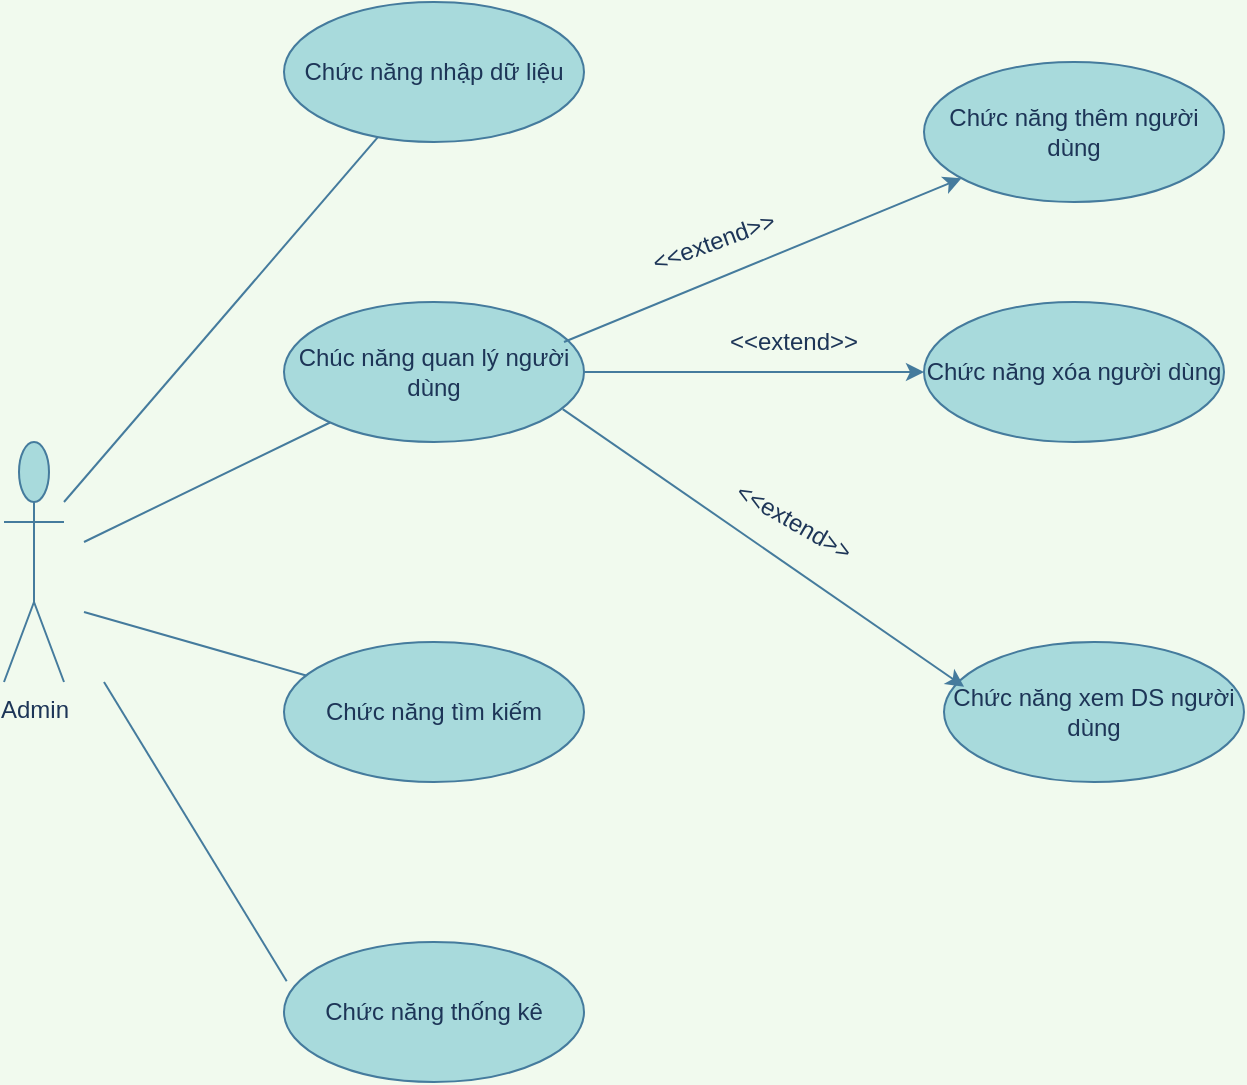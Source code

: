 <mxfile version="13.8.0" type="github">
  <diagram id="_0S1Eu3I8zuwVnwXYtsV" name="Page-1">
    <mxGraphModel dx="768" dy="415" grid="1" gridSize="10" guides="1" tooltips="1" connect="1" arrows="1" fold="1" page="1" pageScale="1" pageWidth="850" pageHeight="1100" background="#F1FAEE" math="0" shadow="0">
      <root>
        <mxCell id="0" />
        <mxCell id="1" parent="0" />
        <mxCell id="t91lsTx7yEC4QI36TYoj-1" value="Admin&lt;br&gt;" style="shape=umlActor;verticalLabelPosition=bottom;verticalAlign=top;html=1;outlineConnect=0;fillColor=#A8DADC;strokeColor=#457B9D;fontColor=#1D3557;" parent="1" vertex="1">
          <mxGeometry x="50" y="300" width="30" height="120" as="geometry" />
        </mxCell>
        <mxCell id="t91lsTx7yEC4QI36TYoj-2" value="Chức năng nhập dữ liệu" style="ellipse;whiteSpace=wrap;html=1;fillColor=#A8DADC;strokeColor=#457B9D;fontColor=#1D3557;" parent="1" vertex="1">
          <mxGeometry x="190" y="80" width="150" height="70" as="geometry" />
        </mxCell>
        <mxCell id="t91lsTx7yEC4QI36TYoj-4" value="Chúc năng quan lý người dùng" style="ellipse;whiteSpace=wrap;html=1;fillColor=#A8DADC;strokeColor=#457B9D;fontColor=#1D3557;" parent="1" vertex="1">
          <mxGeometry x="190" y="230" width="150" height="70" as="geometry" />
        </mxCell>
        <mxCell id="t91lsTx7yEC4QI36TYoj-5" value="Chức năng tìm kiếm" style="ellipse;whiteSpace=wrap;html=1;fillColor=#A8DADC;strokeColor=#457B9D;fontColor=#1D3557;" parent="1" vertex="1">
          <mxGeometry x="190" y="400" width="150" height="70" as="geometry" />
        </mxCell>
        <mxCell id="t91lsTx7yEC4QI36TYoj-6" value="Chức năng thống kê" style="ellipse;whiteSpace=wrap;html=1;fillColor=#A8DADC;strokeColor=#457B9D;fontColor=#1D3557;" parent="1" vertex="1">
          <mxGeometry x="190" y="550" width="150" height="70" as="geometry" />
        </mxCell>
        <mxCell id="t91lsTx7yEC4QI36TYoj-7" value="Chức năng thêm người dùng" style="ellipse;whiteSpace=wrap;html=1;fillColor=#A8DADC;strokeColor=#457B9D;fontColor=#1D3557;" parent="1" vertex="1">
          <mxGeometry x="510" y="110" width="150" height="70" as="geometry" />
        </mxCell>
        <mxCell id="t91lsTx7yEC4QI36TYoj-8" value="Chức năng xóa người dùng" style="ellipse;whiteSpace=wrap;html=1;fillColor=#A8DADC;strokeColor=#457B9D;fontColor=#1D3557;" parent="1" vertex="1">
          <mxGeometry x="510" y="230" width="150" height="70" as="geometry" />
        </mxCell>
        <mxCell id="t91lsTx7yEC4QI36TYoj-9" value="Chức năng xem DS người dùng" style="ellipse;whiteSpace=wrap;html=1;fillColor=#A8DADC;strokeColor=#457B9D;fontColor=#1D3557;" parent="1" vertex="1">
          <mxGeometry x="520" y="400" width="150" height="70" as="geometry" />
        </mxCell>
        <mxCell id="t91lsTx7yEC4QI36TYoj-10" value="" style="endArrow=none;html=1;strokeColor=#457B9D;fontColor=#1D3557;labelBackgroundColor=#F1FAEE;" parent="1" target="t91lsTx7yEC4QI36TYoj-2" edge="1">
          <mxGeometry width="50" height="50" relative="1" as="geometry">
            <mxPoint x="80" y="330" as="sourcePoint" />
            <mxPoint x="130" y="280" as="targetPoint" />
            <Array as="points" />
          </mxGeometry>
        </mxCell>
        <mxCell id="t91lsTx7yEC4QI36TYoj-11" value="" style="endArrow=none;html=1;strokeColor=#457B9D;fontColor=#1D3557;labelBackgroundColor=#F1FAEE;" parent="1" target="t91lsTx7yEC4QI36TYoj-4" edge="1">
          <mxGeometry width="50" height="50" relative="1" as="geometry">
            <mxPoint x="90" y="350" as="sourcePoint" />
            <mxPoint x="140" y="300" as="targetPoint" />
          </mxGeometry>
        </mxCell>
        <mxCell id="t91lsTx7yEC4QI36TYoj-12" value="" style="endArrow=none;html=1;strokeColor=#457B9D;fontColor=#1D3557;labelBackgroundColor=#F1FAEE;" parent="1" target="t91lsTx7yEC4QI36TYoj-5" edge="1">
          <mxGeometry width="50" height="50" relative="1" as="geometry">
            <mxPoint x="90" y="385" as="sourcePoint" />
            <mxPoint x="140" y="335" as="targetPoint" />
          </mxGeometry>
        </mxCell>
        <mxCell id="t91lsTx7yEC4QI36TYoj-15" value="" style="endArrow=none;html=1;exitX=0.009;exitY=0.28;exitDx=0;exitDy=0;exitPerimeter=0;strokeColor=#457B9D;fontColor=#1D3557;labelBackgroundColor=#F1FAEE;" parent="1" source="t91lsTx7yEC4QI36TYoj-6" edge="1">
          <mxGeometry width="50" height="50" relative="1" as="geometry">
            <mxPoint x="50" y="470" as="sourcePoint" />
            <mxPoint x="100" y="420" as="targetPoint" />
          </mxGeometry>
        </mxCell>
        <mxCell id="t91lsTx7yEC4QI36TYoj-16" value="" style="endArrow=classic;html=1;strokeColor=#457B9D;fontColor=#1D3557;labelBackgroundColor=#F1FAEE;" parent="1" target="t91lsTx7yEC4QI36TYoj-7" edge="1">
          <mxGeometry width="50" height="50" relative="1" as="geometry">
            <mxPoint x="330" y="250" as="sourcePoint" />
            <mxPoint x="380" y="200" as="targetPoint" />
          </mxGeometry>
        </mxCell>
        <mxCell id="t91lsTx7yEC4QI36TYoj-17" value="" style="endArrow=classic;html=1;exitX=1;exitY=0.5;exitDx=0;exitDy=0;strokeColor=#457B9D;fontColor=#1D3557;labelBackgroundColor=#F1FAEE;" parent="1" source="t91lsTx7yEC4QI36TYoj-4" target="t91lsTx7yEC4QI36TYoj-8" edge="1">
          <mxGeometry width="50" height="50" relative="1" as="geometry">
            <mxPoint x="370" y="310" as="sourcePoint" />
            <mxPoint x="420" y="260" as="targetPoint" />
          </mxGeometry>
        </mxCell>
        <mxCell id="t91lsTx7yEC4QI36TYoj-18" value="" style="endArrow=classic;html=1;exitX=0.929;exitY=0.765;exitDx=0;exitDy=0;exitPerimeter=0;entryX=0.067;entryY=0.32;entryDx=0;entryDy=0;entryPerimeter=0;strokeColor=#457B9D;fontColor=#1D3557;labelBackgroundColor=#F1FAEE;" parent="1" source="t91lsTx7yEC4QI36TYoj-4" target="t91lsTx7yEC4QI36TYoj-9" edge="1">
          <mxGeometry width="50" height="50" relative="1" as="geometry">
            <mxPoint x="370" y="310" as="sourcePoint" />
            <mxPoint x="420" y="260" as="targetPoint" />
          </mxGeometry>
        </mxCell>
        <mxCell id="t91lsTx7yEC4QI36TYoj-19" value="&amp;lt;&amp;lt;extend&amp;gt;&amp;gt;" style="text;html=1;strokeColor=none;fillColor=none;align=center;verticalAlign=middle;whiteSpace=wrap;rounded=0;sketch=0;rotation=-20;fontColor=#1D3557;" parent="1" vertex="1">
          <mxGeometry x="385" y="190" width="40" height="20" as="geometry" />
        </mxCell>
        <mxCell id="t91lsTx7yEC4QI36TYoj-20" value="&amp;lt;&amp;lt;extend&amp;gt;&amp;gt;" style="text;html=1;strokeColor=none;fillColor=none;align=center;verticalAlign=middle;whiteSpace=wrap;rounded=0;sketch=0;rotation=0;fontColor=#1D3557;" parent="1" vertex="1">
          <mxGeometry x="425.004" y="239.997" width="40" height="20" as="geometry" />
        </mxCell>
        <mxCell id="t91lsTx7yEC4QI36TYoj-21" value="&amp;lt;&amp;lt;extend&amp;gt;&amp;gt;" style="text;html=1;strokeColor=none;fillColor=none;align=center;verticalAlign=middle;whiteSpace=wrap;rounded=0;sketch=0;rotation=30;fontColor=#1D3557;" parent="1" vertex="1">
          <mxGeometry x="425.004" y="329.997" width="40" height="20" as="geometry" />
        </mxCell>
      </root>
    </mxGraphModel>
  </diagram>
</mxfile>
